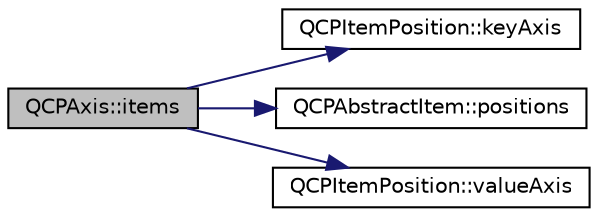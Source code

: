 digraph "QCPAxis::items"
{
 // LATEX_PDF_SIZE
  edge [fontname="Helvetica",fontsize="10",labelfontname="Helvetica",labelfontsize="10"];
  node [fontname="Helvetica",fontsize="10",shape=record];
  rankdir="LR";
  Node1 [label="QCPAxis::items",height=0.2,width=0.4,color="black", fillcolor="grey75", style="filled", fontcolor="black",tooltip=" "];
  Node1 -> Node2 [color="midnightblue",fontsize="10",style="solid",fontname="Helvetica"];
  Node2 [label="QCPItemPosition::keyAxis",height=0.2,width=0.4,color="black", fillcolor="white", style="filled",URL="$classQCPItemPosition.html#a9ad34861fbfd8be8b8270c16f879169c",tooltip=" "];
  Node1 -> Node3 [color="midnightblue",fontsize="10",style="solid",fontname="Helvetica"];
  Node3 [label="QCPAbstractItem::positions",height=0.2,width=0.4,color="black", fillcolor="white", style="filled",URL="$classQCPAbstractItem.html#a709f655ac3f7f22d452714134662b454",tooltip=" "];
  Node1 -> Node4 [color="midnightblue",fontsize="10",style="solid",fontname="Helvetica"];
  Node4 [label="QCPItemPosition::valueAxis",height=0.2,width=0.4,color="black", fillcolor="white", style="filled",URL="$classQCPItemPosition.html#a356ac94e7e73d88deb7f2841c0d0c734",tooltip=" "];
}
